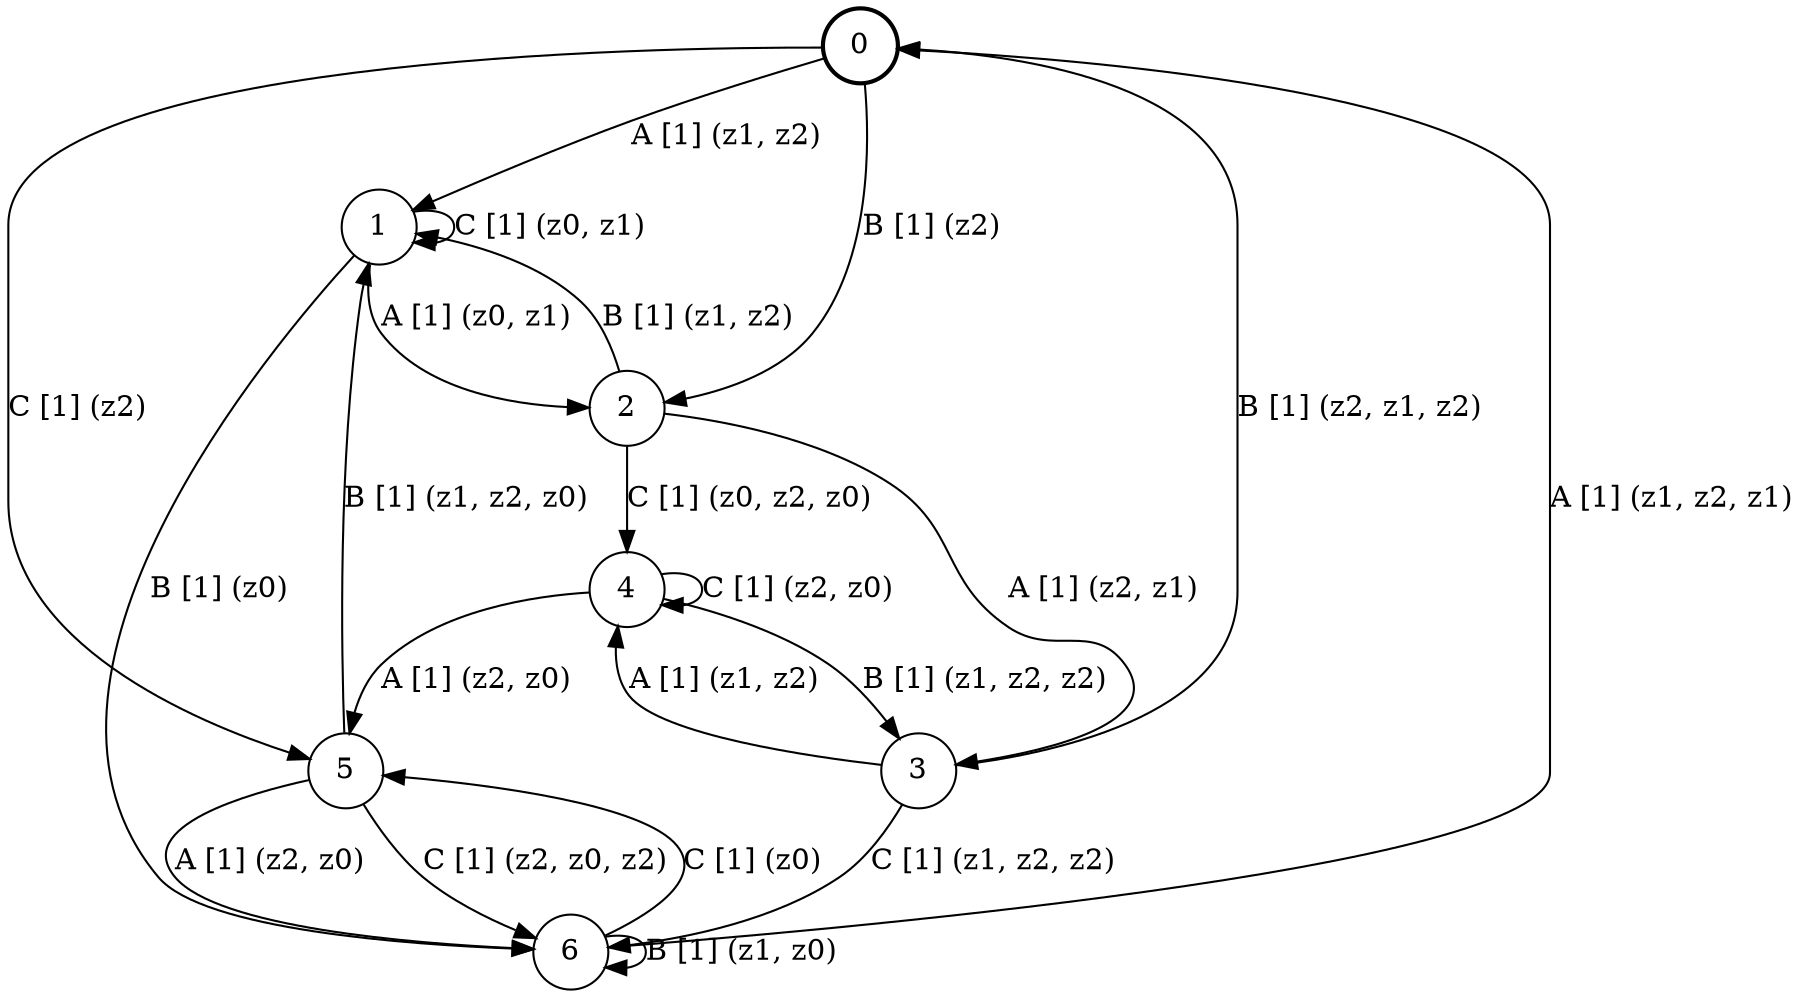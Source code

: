 # generated file, don't try to modify
# command: dot -Tpng <filename> > tree.png
digraph Automaton {
    node [shape = circle];
    0 [style = "bold"];
    0 -> 1 [label = "A [1] (z1, z2) "];
    0 -> 2 [label = "B [1] (z2) "];
    0 -> 5 [label = "C [1] (z2) "];
    1 -> 2 [label = "A [1] (z0, z1) "];
    1 -> 6 [label = "B [1] (z0) "];
    1 -> 1 [label = "C [1] (z0, z1) "];
    2 -> 3 [label = "A [1] (z2, z1) "];
    2 -> 1 [label = "B [1] (z1, z2) "];
    2 -> 4 [label = "C [1] (z0, z2, z0) "];
    3 -> 4 [label = "A [1] (z1, z2) "];
    3 -> 0 [label = "B [1] (z2, z1, z2) "];
    3 -> 6 [label = "C [1] (z1, z2, z2) "];
    4 -> 5 [label = "A [1] (z2, z0) "];
    4 -> 3 [label = "B [1] (z1, z2, z2) "];
    4 -> 4 [label = "C [1] (z2, z0) "];
    5 -> 6 [label = "A [1] (z2, z0) "];
    5 -> 1 [label = "B [1] (z1, z2, z0) "];
    5 -> 6 [label = "C [1] (z2, z0, z2) "];
    6 -> 0 [label = "A [1] (z1, z2, z1) "];
    6 -> 6 [label = "B [1] (z1, z0) "];
    6 -> 5 [label = "C [1] (z0) "];
}
